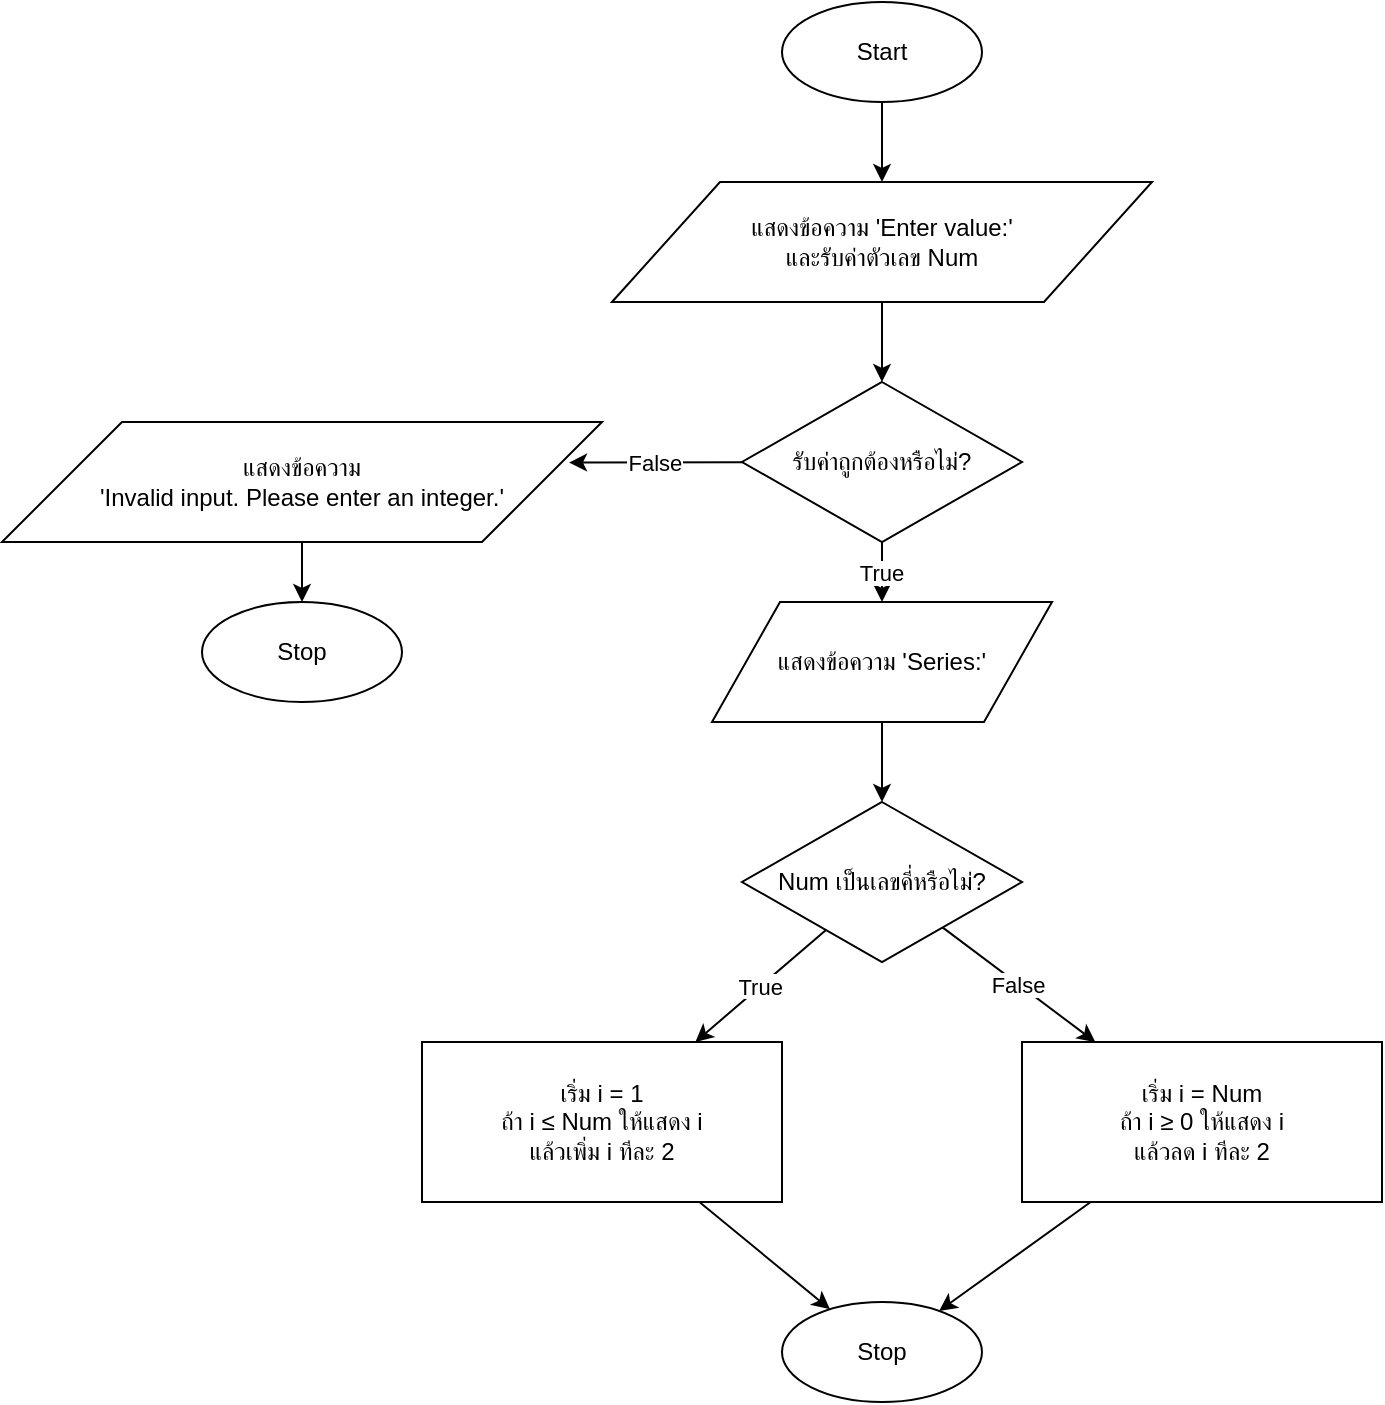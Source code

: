 <mxfile version="28.1.2">
  <diagram name="หน้า-1" id="9u4dkL6BIXdXceC5r_wQ">
    <mxGraphModel dx="1737" dy="1043" grid="1" gridSize="10" guides="1" tooltips="1" connect="1" arrows="1" fold="1" page="1" pageScale="1" pageWidth="827" pageHeight="1169" math="0" shadow="0">
      <root>
        <mxCell id="0" />
        <mxCell id="1" parent="0" />
        <mxCell id="sTwcdfVLb2dSljIrb5nr-1" value="Start" style="ellipse;whiteSpace=wrap;html=1;aspect=fixed;" vertex="1" parent="1">
          <mxGeometry x="458" y="20" width="100" height="50" as="geometry" />
        </mxCell>
        <mxCell id="sTwcdfVLb2dSljIrb5nr-2" value="แสดงข้อความ &#39;Enter value:&#39;&#xa;และรับค่าตัวเลข Num" style="shape=parallelogram;whiteSpace=wrap;html=1;" vertex="1" parent="1">
          <mxGeometry x="373" y="110" width="270" height="60" as="geometry" />
        </mxCell>
        <mxCell id="sTwcdfVLb2dSljIrb5nr-3" value="รับค่าถูกต้องหรือไม่?" style="rhombus;whiteSpace=wrap;html=1;aspect=fixed;" vertex="1" parent="1">
          <mxGeometry x="438" y="210" width="140" height="80" as="geometry" />
        </mxCell>
        <mxCell id="sTwcdfVLb2dSljIrb5nr-4" value="แสดงข้อความ&#xa;&#39;Invalid input. Please enter an integer.&#39;" style="shape=parallelogram;whiteSpace=wrap;html=1;" vertex="1" parent="1">
          <mxGeometry x="68" y="230" width="300" height="60" as="geometry" />
        </mxCell>
        <mxCell id="sTwcdfVLb2dSljIrb5nr-5" value="Stop" style="ellipse;whiteSpace=wrap;html=1;aspect=fixed;" vertex="1" parent="1">
          <mxGeometry x="168" y="320" width="100" height="50" as="geometry" />
        </mxCell>
        <mxCell id="sTwcdfVLb2dSljIrb5nr-6" value="แสดงข้อความ &#39;Series:&#39;" style="shape=parallelogram;whiteSpace=wrap;html=1;" vertex="1" parent="1">
          <mxGeometry x="423" y="320" width="170" height="60" as="geometry" />
        </mxCell>
        <mxCell id="sTwcdfVLb2dSljIrb5nr-7" value="Num เป็นเลขคี่หรือไม่?" style="rhombus;whiteSpace=wrap;html=1;aspect=fixed;" vertex="1" parent="1">
          <mxGeometry x="438" y="420" width="140" height="80" as="geometry" />
        </mxCell>
        <mxCell id="sTwcdfVLb2dSljIrb5nr-8" value="เริ่ม i = 1&#xa;ถ้า i ≤ Num ให้แสดง i&#xa;แล้วเพิ่ม i ทีละ 2" style="rectangle;whiteSpace=wrap;html=1;" vertex="1" parent="1">
          <mxGeometry x="278" y="540" width="180" height="80" as="geometry" />
        </mxCell>
        <mxCell id="sTwcdfVLb2dSljIrb5nr-9" value="เริ่ม i = Num&#xa;ถ้า i ≥ 0 ให้แสดง i&#xa;แล้วลด i ทีละ 2" style="rectangle;whiteSpace=wrap;html=1;" vertex="1" parent="1">
          <mxGeometry x="578" y="540" width="180" height="80" as="geometry" />
        </mxCell>
        <mxCell id="sTwcdfVLb2dSljIrb5nr-10" value="Stop" style="ellipse;whiteSpace=wrap;html=1;aspect=fixed;" vertex="1" parent="1">
          <mxGeometry x="458" y="670" width="100" height="50" as="geometry" />
        </mxCell>
        <mxCell id="sTwcdfVLb2dSljIrb5nr-11" edge="1" parent="1" source="sTwcdfVLb2dSljIrb5nr-1" target="sTwcdfVLb2dSljIrb5nr-2">
          <mxGeometry relative="1" as="geometry" />
        </mxCell>
        <mxCell id="sTwcdfVLb2dSljIrb5nr-12" edge="1" parent="1" source="sTwcdfVLb2dSljIrb5nr-2" target="sTwcdfVLb2dSljIrb5nr-3">
          <mxGeometry relative="1" as="geometry" />
        </mxCell>
        <mxCell id="sTwcdfVLb2dSljIrb5nr-13" value="False" style="entryX=0.945;entryY=0.338;entryDx=0;entryDy=0;entryPerimeter=0;" edge="1" parent="1" source="sTwcdfVLb2dSljIrb5nr-3" target="sTwcdfVLb2dSljIrb5nr-4">
          <mxGeometry relative="1" as="geometry" />
        </mxCell>
        <mxCell id="sTwcdfVLb2dSljIrb5nr-14" edge="1" parent="1" source="sTwcdfVLb2dSljIrb5nr-4" target="sTwcdfVLb2dSljIrb5nr-5">
          <mxGeometry relative="1" as="geometry" />
        </mxCell>
        <mxCell id="sTwcdfVLb2dSljIrb5nr-15" value="True" edge="1" parent="1" source="sTwcdfVLb2dSljIrb5nr-3" target="sTwcdfVLb2dSljIrb5nr-6">
          <mxGeometry relative="1" as="geometry" />
        </mxCell>
        <mxCell id="sTwcdfVLb2dSljIrb5nr-16" edge="1" parent="1" source="sTwcdfVLb2dSljIrb5nr-6" target="sTwcdfVLb2dSljIrb5nr-7">
          <mxGeometry relative="1" as="geometry" />
        </mxCell>
        <mxCell id="sTwcdfVLb2dSljIrb5nr-17" value="True" edge="1" parent="1" source="sTwcdfVLb2dSljIrb5nr-7" target="sTwcdfVLb2dSljIrb5nr-8">
          <mxGeometry relative="1" as="geometry" />
        </mxCell>
        <mxCell id="sTwcdfVLb2dSljIrb5nr-18" value="False" edge="1" parent="1" source="sTwcdfVLb2dSljIrb5nr-7" target="sTwcdfVLb2dSljIrb5nr-9">
          <mxGeometry relative="1" as="geometry" />
        </mxCell>
        <mxCell id="sTwcdfVLb2dSljIrb5nr-19" edge="1" parent="1" source="sTwcdfVLb2dSljIrb5nr-8" target="sTwcdfVLb2dSljIrb5nr-10">
          <mxGeometry relative="1" as="geometry" />
        </mxCell>
        <mxCell id="sTwcdfVLb2dSljIrb5nr-20" edge="1" parent="1" source="sTwcdfVLb2dSljIrb5nr-9" target="sTwcdfVLb2dSljIrb5nr-10">
          <mxGeometry relative="1" as="geometry" />
        </mxCell>
      </root>
    </mxGraphModel>
  </diagram>
</mxfile>
